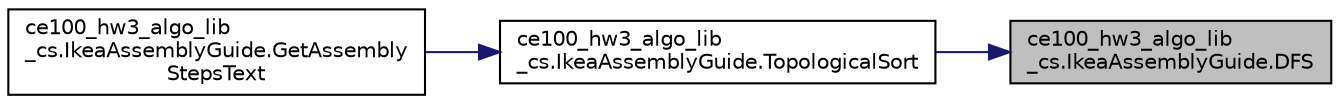 digraph "ce100_hw3_algo_lib_cs.IkeaAssemblyGuide.DFS"
{
 // INTERACTIVE_SVG=YES
 // LATEX_PDF_SIZE
  edge [fontname="Helvetica",fontsize="10",labelfontname="Helvetica",labelfontsize="10"];
  node [fontname="Helvetica",fontsize="10",shape=record];
  rankdir="RL";
  Node1 [label="ce100_hw3_algo_lib\l_cs.IkeaAssemblyGuide.DFS",height=0.2,width=0.4,color="black", fillcolor="grey75", style="filled", fontcolor="black",tooltip=" "];
  Node1 -> Node2 [dir="back",color="midnightblue",fontsize="10",style="solid",fontname="Helvetica"];
  Node2 [label="ce100_hw3_algo_lib\l_cs.IkeaAssemblyGuide.TopologicalSort",height=0.2,width=0.4,color="black", fillcolor="white", style="filled",URL="$dc/d3c/a00028.html#a3c6947d09a1208d25e719c6a725fb382",tooltip=" "];
  Node2 -> Node3 [dir="back",color="midnightblue",fontsize="10",style="solid",fontname="Helvetica"];
  Node3 [label="ce100_hw3_algo_lib\l_cs.IkeaAssemblyGuide.GetAssembly\lStepsText",height=0.2,width=0.4,color="black", fillcolor="white", style="filled",URL="$dc/d3c/a00028.html#a5a37eabd8663914298f1c17e36adcfbe",tooltip=" "];
}
